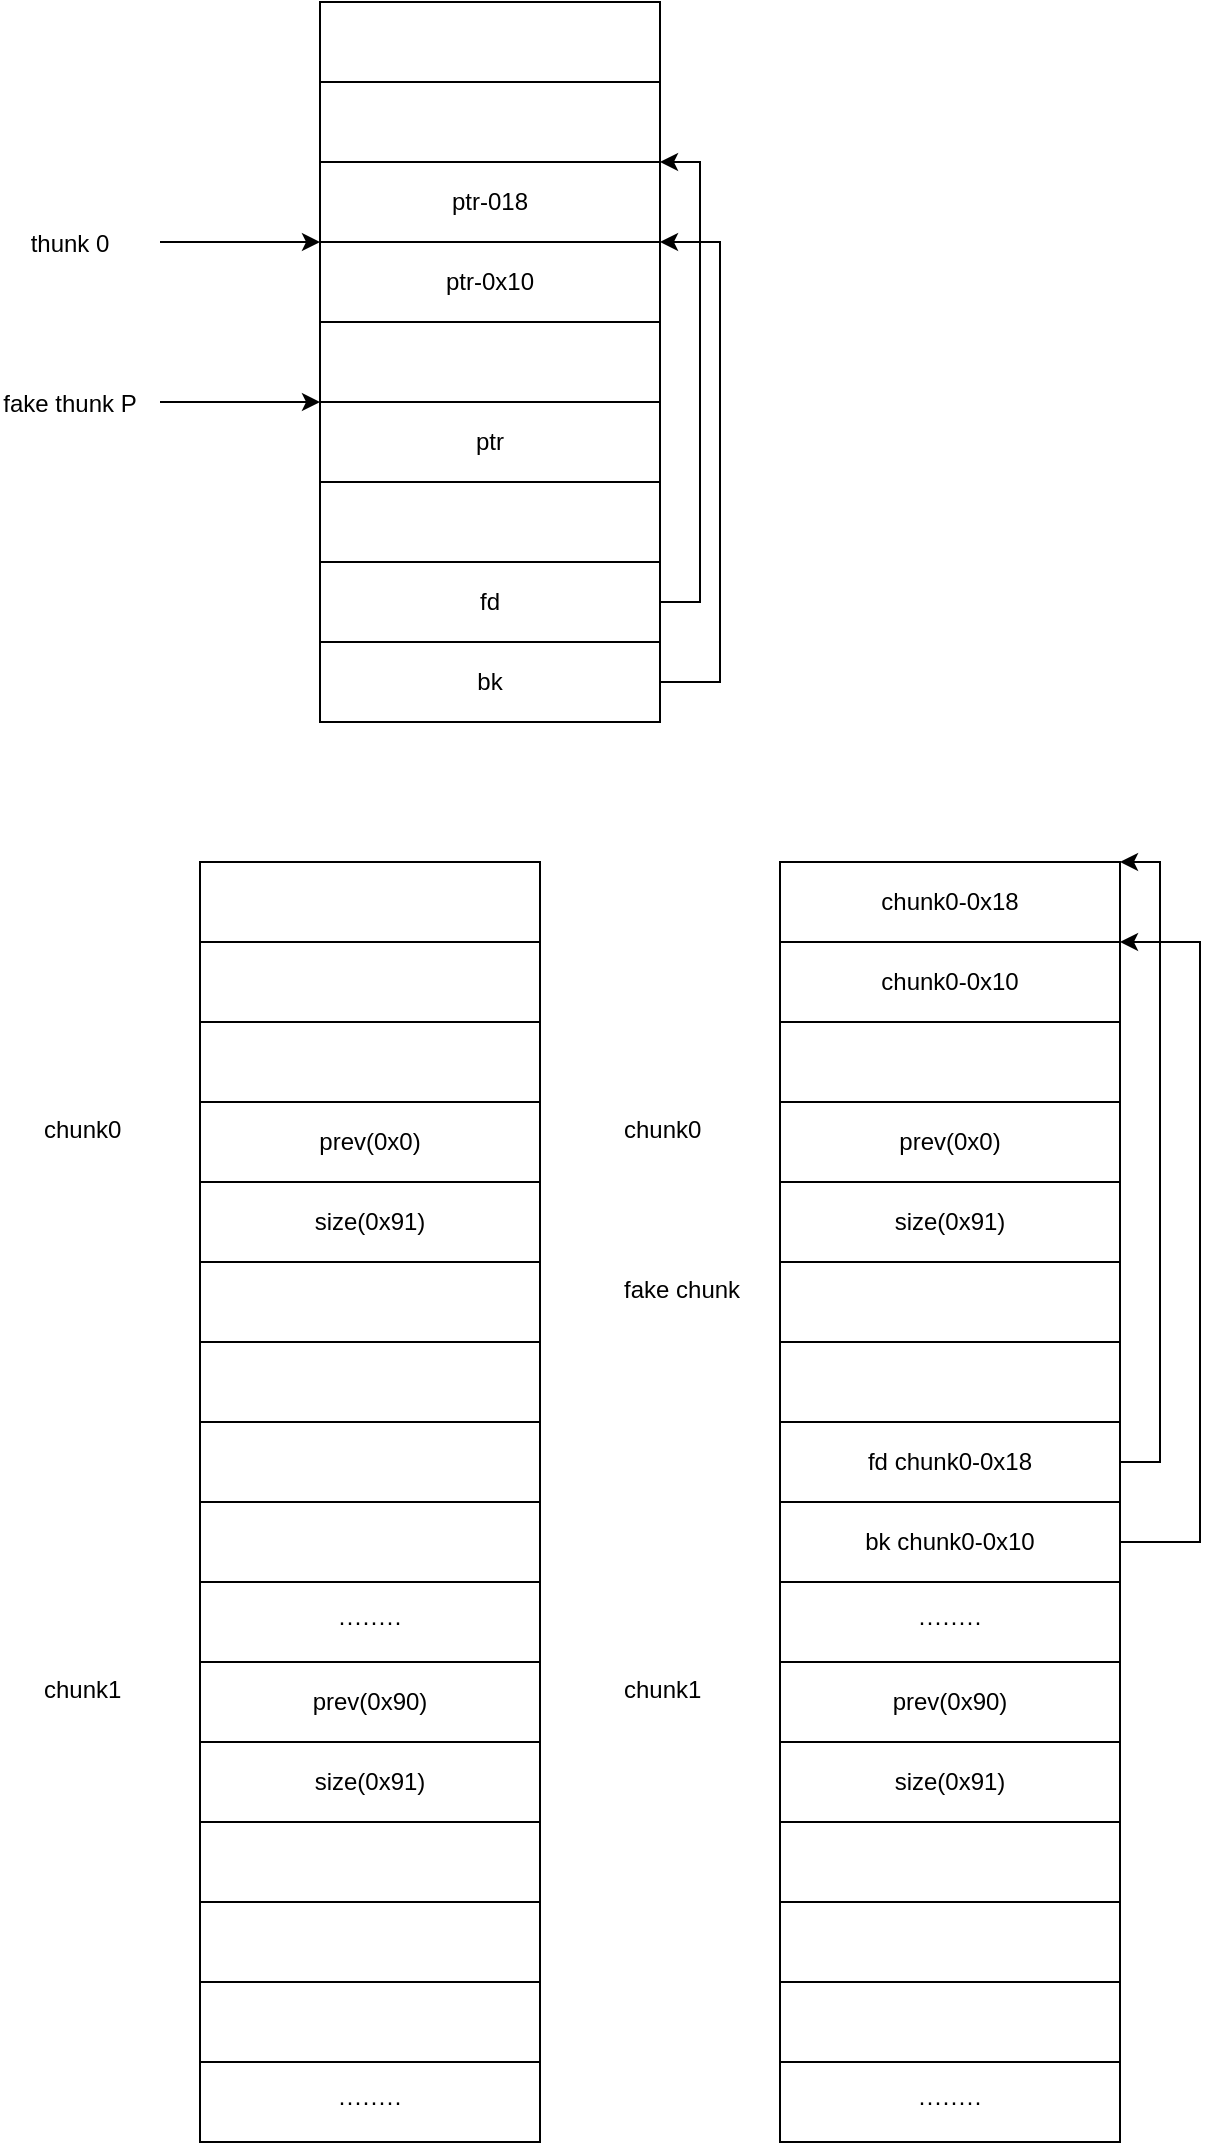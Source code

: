 <mxfile version="17.4.6" type="github">
  <diagram id="hpOC_d_NLCw_dS5nYjAL" name="第 1 页">
    <mxGraphModel dx="946" dy="673" grid="1" gridSize="10" guides="1" tooltips="1" connect="1" arrows="1" fold="1" page="1" pageScale="1" pageWidth="3300" pageHeight="4681" math="0" shadow="0">
      <root>
        <mxCell id="0" />
        <mxCell id="1" parent="0" />
        <mxCell id="Dbwr2pfX_zY2jN6Wx3DT-2" value="ptr" style="rounded=0;whiteSpace=wrap;html=1;" vertex="1" parent="1">
          <mxGeometry x="180" y="210" width="170" height="40" as="geometry" />
        </mxCell>
        <mxCell id="Dbwr2pfX_zY2jN6Wx3DT-3" value="" style="rounded=0;whiteSpace=wrap;html=1;" vertex="1" parent="1">
          <mxGeometry x="180" y="250" width="170" height="40" as="geometry" />
        </mxCell>
        <mxCell id="Dbwr2pfX_zY2jN6Wx3DT-4" value="" style="endArrow=classic;html=1;rounded=0;entryX=0;entryY=0;entryDx=0;entryDy=0;" edge="1" parent="1" target="Dbwr2pfX_zY2jN6Wx3DT-2">
          <mxGeometry width="50" height="50" relative="1" as="geometry">
            <mxPoint x="100" y="210" as="sourcePoint" />
            <mxPoint x="110" y="240" as="targetPoint" />
          </mxGeometry>
        </mxCell>
        <mxCell id="Dbwr2pfX_zY2jN6Wx3DT-5" value="fake thunk &lt;span style=&quot;white-space: pre&quot;&gt;P&lt;/span&gt;" style="text;html=1;strokeColor=none;fillColor=none;align=center;verticalAlign=middle;whiteSpace=wrap;rounded=0;" vertex="1" parent="1">
          <mxGeometry x="20" y="196" width="70" height="30" as="geometry" />
        </mxCell>
        <mxCell id="Dbwr2pfX_zY2jN6Wx3DT-6" value="" style="rounded=0;whiteSpace=wrap;html=1;" vertex="1" parent="1">
          <mxGeometry x="180" y="170" width="170" height="40" as="geometry" />
        </mxCell>
        <mxCell id="Dbwr2pfX_zY2jN6Wx3DT-7" value="ptr-0x10" style="rounded=0;whiteSpace=wrap;html=1;" vertex="1" parent="1">
          <mxGeometry x="180" y="130" width="170" height="40" as="geometry" />
        </mxCell>
        <mxCell id="Dbwr2pfX_zY2jN6Wx3DT-8" value="thunk 0" style="text;html=1;strokeColor=none;fillColor=none;align=center;verticalAlign=middle;whiteSpace=wrap;rounded=0;" vertex="1" parent="1">
          <mxGeometry x="20" y="116" width="70" height="30" as="geometry" />
        </mxCell>
        <mxCell id="Dbwr2pfX_zY2jN6Wx3DT-9" value="" style="endArrow=classic;html=1;rounded=0;entryX=0;entryY=0;entryDx=0;entryDy=0;" edge="1" parent="1">
          <mxGeometry width="50" height="50" relative="1" as="geometry">
            <mxPoint x="100" y="130" as="sourcePoint" />
            <mxPoint x="180" y="130" as="targetPoint" />
          </mxGeometry>
        </mxCell>
        <mxCell id="Dbwr2pfX_zY2jN6Wx3DT-17" style="edgeStyle=orthogonalEdgeStyle;rounded=0;orthogonalLoop=1;jettySize=auto;html=1;exitX=1;exitY=0.5;exitDx=0;exitDy=0;entryX=1;entryY=1;entryDx=0;entryDy=0;" edge="1" parent="1" source="Dbwr2pfX_zY2jN6Wx3DT-10" target="Dbwr2pfX_zY2jN6Wx3DT-13">
          <mxGeometry relative="1" as="geometry">
            <Array as="points">
              <mxPoint x="370" y="310" />
              <mxPoint x="370" y="90" />
            </Array>
          </mxGeometry>
        </mxCell>
        <mxCell id="Dbwr2pfX_zY2jN6Wx3DT-10" value="fd" style="rounded=0;whiteSpace=wrap;html=1;" vertex="1" parent="1">
          <mxGeometry x="180" y="290" width="170" height="40" as="geometry" />
        </mxCell>
        <mxCell id="Dbwr2pfX_zY2jN6Wx3DT-18" style="edgeStyle=orthogonalEdgeStyle;rounded=0;orthogonalLoop=1;jettySize=auto;html=1;exitX=1;exitY=0.5;exitDx=0;exitDy=0;entryX=1;entryY=1;entryDx=0;entryDy=0;" edge="1" parent="1" source="Dbwr2pfX_zY2jN6Wx3DT-11" target="Dbwr2pfX_zY2jN6Wx3DT-12">
          <mxGeometry relative="1" as="geometry">
            <Array as="points">
              <mxPoint x="380" y="350" />
              <mxPoint x="380" y="130" />
            </Array>
          </mxGeometry>
        </mxCell>
        <mxCell id="Dbwr2pfX_zY2jN6Wx3DT-11" value="bk" style="rounded=0;whiteSpace=wrap;html=1;" vertex="1" parent="1">
          <mxGeometry x="180" y="330" width="170" height="40" as="geometry" />
        </mxCell>
        <mxCell id="Dbwr2pfX_zY2jN6Wx3DT-12" value="ptr-018" style="rounded=0;whiteSpace=wrap;html=1;" vertex="1" parent="1">
          <mxGeometry x="180" y="90" width="170" height="40" as="geometry" />
        </mxCell>
        <mxCell id="Dbwr2pfX_zY2jN6Wx3DT-13" value="" style="rounded=0;whiteSpace=wrap;html=1;" vertex="1" parent="1">
          <mxGeometry x="180" y="50" width="170" height="40" as="geometry" />
        </mxCell>
        <mxCell id="Dbwr2pfX_zY2jN6Wx3DT-14" value="" style="rounded=0;whiteSpace=wrap;html=1;" vertex="1" parent="1">
          <mxGeometry x="180" y="10" width="170" height="40" as="geometry" />
        </mxCell>
        <mxCell id="Dbwr2pfX_zY2jN6Wx3DT-21" value="chunk0" style="text;whiteSpace=wrap;html=1;" vertex="1" parent="1">
          <mxGeometry x="40" y="560" width="80" height="30" as="geometry" />
        </mxCell>
        <mxCell id="Dbwr2pfX_zY2jN6Wx3DT-25" value="" style="rounded=0;whiteSpace=wrap;html=1;" vertex="1" parent="1">
          <mxGeometry x="120" y="680" width="170" height="40" as="geometry" />
        </mxCell>
        <mxCell id="Dbwr2pfX_zY2jN6Wx3DT-26" value="········" style="rounded=0;whiteSpace=wrap;html=1;" vertex="1" parent="1">
          <mxGeometry x="120" y="800" width="170" height="40" as="geometry" />
        </mxCell>
        <mxCell id="Dbwr2pfX_zY2jN6Wx3DT-27" value="" style="rounded=0;whiteSpace=wrap;html=1;" vertex="1" parent="1">
          <mxGeometry x="120" y="720" width="170" height="40" as="geometry" />
        </mxCell>
        <mxCell id="Dbwr2pfX_zY2jN6Wx3DT-32" value="chunk1" style="text;whiteSpace=wrap;html=1;" vertex="1" parent="1">
          <mxGeometry x="40" y="840" width="80" height="30" as="geometry" />
        </mxCell>
        <mxCell id="Dbwr2pfX_zY2jN6Wx3DT-33" value="" style="rounded=0;whiteSpace=wrap;html=1;" vertex="1" parent="1">
          <mxGeometry x="120" y="920" width="170" height="40" as="geometry" />
        </mxCell>
        <mxCell id="Dbwr2pfX_zY2jN6Wx3DT-34" value="size(0x91)" style="rounded=0;whiteSpace=wrap;html=1;" vertex="1" parent="1">
          <mxGeometry x="120" y="880" width="170" height="40" as="geometry" />
        </mxCell>
        <mxCell id="Dbwr2pfX_zY2jN6Wx3DT-35" value="prev(0x90)" style="rounded=0;whiteSpace=wrap;html=1;" vertex="1" parent="1">
          <mxGeometry x="120" y="840" width="170" height="40" as="geometry" />
        </mxCell>
        <mxCell id="Dbwr2pfX_zY2jN6Wx3DT-36" value="" style="rounded=0;whiteSpace=wrap;html=1;" vertex="1" parent="1">
          <mxGeometry x="120" y="960" width="170" height="40" as="geometry" />
        </mxCell>
        <mxCell id="Dbwr2pfX_zY2jN6Wx3DT-37" value="········" style="rounded=0;whiteSpace=wrap;html=1;" vertex="1" parent="1">
          <mxGeometry x="120" y="1040" width="170" height="40" as="geometry" />
        </mxCell>
        <mxCell id="Dbwr2pfX_zY2jN6Wx3DT-38" value="" style="rounded=0;whiteSpace=wrap;html=1;" vertex="1" parent="1">
          <mxGeometry x="120" y="1000" width="170" height="40" as="geometry" />
        </mxCell>
        <mxCell id="Dbwr2pfX_zY2jN6Wx3DT-42" value="prev(0x0)" style="rounded=0;whiteSpace=wrap;html=1;" vertex="1" parent="1">
          <mxGeometry x="120" y="560" width="170" height="40" as="geometry" />
        </mxCell>
        <mxCell id="Dbwr2pfX_zY2jN6Wx3DT-43" value="size(0x91)" style="rounded=0;whiteSpace=wrap;html=1;" vertex="1" parent="1">
          <mxGeometry x="120" y="600" width="170" height="40" as="geometry" />
        </mxCell>
        <mxCell id="Dbwr2pfX_zY2jN6Wx3DT-44" value="" style="rounded=0;whiteSpace=wrap;html=1;" vertex="1" parent="1">
          <mxGeometry x="120" y="640" width="170" height="40" as="geometry" />
        </mxCell>
        <mxCell id="Dbwr2pfX_zY2jN6Wx3DT-45" value="" style="rounded=0;whiteSpace=wrap;html=1;" vertex="1" parent="1">
          <mxGeometry x="120" y="760" width="170" height="40" as="geometry" />
        </mxCell>
        <mxCell id="Dbwr2pfX_zY2jN6Wx3DT-47" value="chunk0" style="text;whiteSpace=wrap;html=1;" vertex="1" parent="1">
          <mxGeometry x="330" y="560" width="80" height="30" as="geometry" />
        </mxCell>
        <mxCell id="Dbwr2pfX_zY2jN6Wx3DT-48" value="" style="rounded=0;whiteSpace=wrap;html=1;" vertex="1" parent="1">
          <mxGeometry x="410" y="680" width="170" height="40" as="geometry" />
        </mxCell>
        <mxCell id="Dbwr2pfX_zY2jN6Wx3DT-49" value="········" style="rounded=0;whiteSpace=wrap;html=1;" vertex="1" parent="1">
          <mxGeometry x="410" y="800" width="170" height="40" as="geometry" />
        </mxCell>
        <mxCell id="Dbwr2pfX_zY2jN6Wx3DT-70" style="edgeStyle=orthogonalEdgeStyle;rounded=0;orthogonalLoop=1;jettySize=auto;html=1;exitX=1;exitY=0.5;exitDx=0;exitDy=0;entryX=1;entryY=0;entryDx=0;entryDy=0;" edge="1" parent="1" source="Dbwr2pfX_zY2jN6Wx3DT-50" target="Dbwr2pfX_zY2jN6Wx3DT-69">
          <mxGeometry relative="1" as="geometry">
            <Array as="points">
              <mxPoint x="600" y="740" />
              <mxPoint x="600" y="440" />
            </Array>
          </mxGeometry>
        </mxCell>
        <mxCell id="Dbwr2pfX_zY2jN6Wx3DT-50" value="fd&amp;nbsp;&lt;span style=&quot;text-align: left&quot;&gt;chunk0-0x18&lt;/span&gt;" style="rounded=0;whiteSpace=wrap;html=1;" vertex="1" parent="1">
          <mxGeometry x="410" y="720" width="170" height="40" as="geometry" />
        </mxCell>
        <mxCell id="Dbwr2pfX_zY2jN6Wx3DT-51" value="chunk1" style="text;whiteSpace=wrap;html=1;" vertex="1" parent="1">
          <mxGeometry x="330" y="840" width="80" height="30" as="geometry" />
        </mxCell>
        <mxCell id="Dbwr2pfX_zY2jN6Wx3DT-52" value="" style="rounded=0;whiteSpace=wrap;html=1;" vertex="1" parent="1">
          <mxGeometry x="410" y="920" width="170" height="40" as="geometry" />
        </mxCell>
        <mxCell id="Dbwr2pfX_zY2jN6Wx3DT-53" value="size(0x91)" style="rounded=0;whiteSpace=wrap;html=1;" vertex="1" parent="1">
          <mxGeometry x="410" y="880" width="170" height="40" as="geometry" />
        </mxCell>
        <mxCell id="Dbwr2pfX_zY2jN6Wx3DT-54" value="prev(0x90)" style="rounded=0;whiteSpace=wrap;html=1;" vertex="1" parent="1">
          <mxGeometry x="410" y="840" width="170" height="40" as="geometry" />
        </mxCell>
        <mxCell id="Dbwr2pfX_zY2jN6Wx3DT-55" value="" style="rounded=0;whiteSpace=wrap;html=1;" vertex="1" parent="1">
          <mxGeometry x="410" y="960" width="170" height="40" as="geometry" />
        </mxCell>
        <mxCell id="Dbwr2pfX_zY2jN6Wx3DT-56" value="········" style="rounded=0;whiteSpace=wrap;html=1;" vertex="1" parent="1">
          <mxGeometry x="410" y="1040" width="170" height="40" as="geometry" />
        </mxCell>
        <mxCell id="Dbwr2pfX_zY2jN6Wx3DT-57" value="" style="rounded=0;whiteSpace=wrap;html=1;" vertex="1" parent="1">
          <mxGeometry x="410" y="1000" width="170" height="40" as="geometry" />
        </mxCell>
        <mxCell id="Dbwr2pfX_zY2jN6Wx3DT-58" value="prev(0x0)" style="rounded=0;whiteSpace=wrap;html=1;" vertex="1" parent="1">
          <mxGeometry x="410" y="560" width="170" height="40" as="geometry" />
        </mxCell>
        <mxCell id="Dbwr2pfX_zY2jN6Wx3DT-59" value="size(0x91)" style="rounded=0;whiteSpace=wrap;html=1;" vertex="1" parent="1">
          <mxGeometry x="410" y="600" width="170" height="40" as="geometry" />
        </mxCell>
        <mxCell id="Dbwr2pfX_zY2jN6Wx3DT-60" value="" style="rounded=0;whiteSpace=wrap;html=1;" vertex="1" parent="1">
          <mxGeometry x="410" y="640" width="170" height="40" as="geometry" />
        </mxCell>
        <mxCell id="Dbwr2pfX_zY2jN6Wx3DT-71" style="edgeStyle=orthogonalEdgeStyle;rounded=0;orthogonalLoop=1;jettySize=auto;html=1;exitX=1;exitY=0.5;exitDx=0;exitDy=0;entryX=1;entryY=1;entryDx=0;entryDy=0;" edge="1" parent="1" source="Dbwr2pfX_zY2jN6Wx3DT-61" target="Dbwr2pfX_zY2jN6Wx3DT-69">
          <mxGeometry relative="1" as="geometry">
            <Array as="points">
              <mxPoint x="620" y="780" />
              <mxPoint x="620" y="480" />
            </Array>
          </mxGeometry>
        </mxCell>
        <mxCell id="Dbwr2pfX_zY2jN6Wx3DT-61" value="bk&amp;nbsp;&lt;span style=&quot;text-align: left&quot;&gt;chunk0-0x10&lt;/span&gt;" style="rounded=0;whiteSpace=wrap;html=1;" vertex="1" parent="1">
          <mxGeometry x="410" y="760" width="170" height="40" as="geometry" />
        </mxCell>
        <mxCell id="Dbwr2pfX_zY2jN6Wx3DT-63" value="fake chunk" style="text;whiteSpace=wrap;html=1;" vertex="1" parent="1">
          <mxGeometry x="330" y="640" width="80" height="30" as="geometry" />
        </mxCell>
        <mxCell id="Dbwr2pfX_zY2jN6Wx3DT-64" value="" style="rounded=0;whiteSpace=wrap;html=1;" vertex="1" parent="1">
          <mxGeometry x="120" y="520" width="170" height="40" as="geometry" />
        </mxCell>
        <mxCell id="Dbwr2pfX_zY2jN6Wx3DT-65" value="" style="rounded=0;whiteSpace=wrap;html=1;" vertex="1" parent="1">
          <mxGeometry x="120" y="480" width="170" height="40" as="geometry" />
        </mxCell>
        <mxCell id="Dbwr2pfX_zY2jN6Wx3DT-66" value="" style="rounded=0;whiteSpace=wrap;html=1;" vertex="1" parent="1">
          <mxGeometry x="120" y="440" width="170" height="40" as="geometry" />
        </mxCell>
        <mxCell id="Dbwr2pfX_zY2jN6Wx3DT-67" value="" style="rounded=0;whiteSpace=wrap;html=1;" vertex="1" parent="1">
          <mxGeometry x="410" y="520" width="170" height="40" as="geometry" />
        </mxCell>
        <mxCell id="Dbwr2pfX_zY2jN6Wx3DT-68" value="&lt;span style=&quot;text-align: left&quot;&gt;chunk0-0x10&lt;/span&gt;" style="rounded=0;whiteSpace=wrap;html=1;" vertex="1" parent="1">
          <mxGeometry x="410" y="480" width="170" height="40" as="geometry" />
        </mxCell>
        <mxCell id="Dbwr2pfX_zY2jN6Wx3DT-69" value="&lt;span style=&quot;text-align: left&quot;&gt;chunk0-0x18&lt;/span&gt;" style="rounded=0;whiteSpace=wrap;html=1;" vertex="1" parent="1">
          <mxGeometry x="410" y="440" width="170" height="40" as="geometry" />
        </mxCell>
      </root>
    </mxGraphModel>
  </diagram>
</mxfile>
